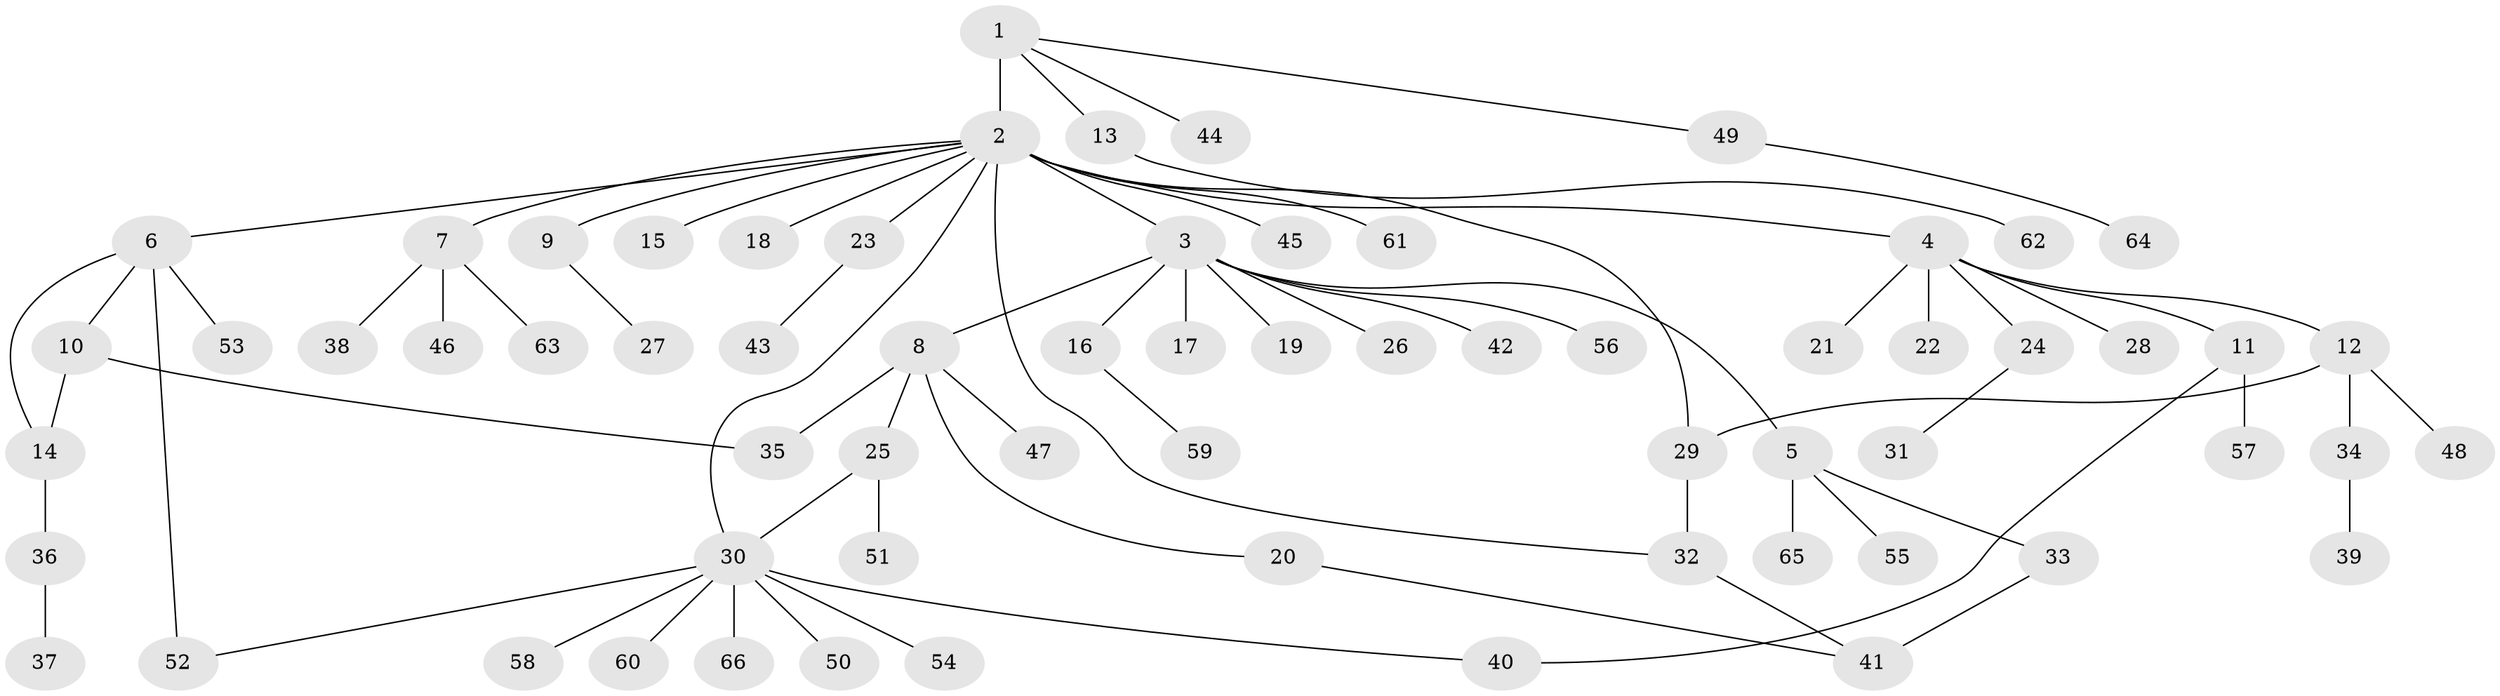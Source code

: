 // original degree distribution, {2: 0.19696969696969696, 34: 0.007575757575757576, 1: 0.6136363636363636, 10: 0.015151515151515152, 8: 0.007575757575757576, 5: 0.022727272727272728, 6: 0.007575757575757576, 7: 0.007575757575757576, 3: 0.05303030303030303, 4: 0.06818181818181818}
// Generated by graph-tools (version 1.1) at 2025/35/03/09/25 02:35:20]
// undirected, 66 vertices, 74 edges
graph export_dot {
graph [start="1"]
  node [color=gray90,style=filled];
  1;
  2;
  3;
  4;
  5;
  6;
  7;
  8;
  9;
  10;
  11;
  12;
  13;
  14;
  15;
  16;
  17;
  18;
  19;
  20;
  21;
  22;
  23;
  24;
  25;
  26;
  27;
  28;
  29;
  30;
  31;
  32;
  33;
  34;
  35;
  36;
  37;
  38;
  39;
  40;
  41;
  42;
  43;
  44;
  45;
  46;
  47;
  48;
  49;
  50;
  51;
  52;
  53;
  54;
  55;
  56;
  57;
  58;
  59;
  60;
  61;
  62;
  63;
  64;
  65;
  66;
  1 -- 2 [weight=20.0];
  1 -- 13 [weight=1.0];
  1 -- 44 [weight=1.0];
  1 -- 49 [weight=1.0];
  2 -- 3 [weight=1.0];
  2 -- 4 [weight=1.0];
  2 -- 6 [weight=1.0];
  2 -- 7 [weight=1.0];
  2 -- 9 [weight=1.0];
  2 -- 15 [weight=1.0];
  2 -- 18 [weight=1.0];
  2 -- 23 [weight=1.0];
  2 -- 29 [weight=1.0];
  2 -- 30 [weight=1.0];
  2 -- 32 [weight=1.0];
  2 -- 45 [weight=1.0];
  2 -- 61 [weight=1.0];
  3 -- 5 [weight=1.0];
  3 -- 8 [weight=1.0];
  3 -- 16 [weight=1.0];
  3 -- 17 [weight=1.0];
  3 -- 19 [weight=1.0];
  3 -- 26 [weight=1.0];
  3 -- 42 [weight=1.0];
  3 -- 56 [weight=1.0];
  4 -- 11 [weight=1.0];
  4 -- 12 [weight=1.0];
  4 -- 21 [weight=1.0];
  4 -- 22 [weight=1.0];
  4 -- 24 [weight=1.0];
  4 -- 28 [weight=1.0];
  5 -- 33 [weight=1.0];
  5 -- 55 [weight=1.0];
  5 -- 65 [weight=1.0];
  6 -- 10 [weight=1.0];
  6 -- 14 [weight=1.0];
  6 -- 52 [weight=1.0];
  6 -- 53 [weight=1.0];
  7 -- 38 [weight=1.0];
  7 -- 46 [weight=1.0];
  7 -- 63 [weight=1.0];
  8 -- 20 [weight=1.0];
  8 -- 25 [weight=1.0];
  8 -- 35 [weight=2.0];
  8 -- 47 [weight=1.0];
  9 -- 27 [weight=1.0];
  10 -- 14 [weight=1.0];
  10 -- 35 [weight=1.0];
  11 -- 40 [weight=1.0];
  11 -- 57 [weight=1.0];
  12 -- 29 [weight=1.0];
  12 -- 34 [weight=1.0];
  12 -- 48 [weight=1.0];
  13 -- 62 [weight=1.0];
  14 -- 36 [weight=1.0];
  16 -- 59 [weight=2.0];
  20 -- 41 [weight=1.0];
  23 -- 43 [weight=2.0];
  24 -- 31 [weight=2.0];
  25 -- 30 [weight=1.0];
  25 -- 51 [weight=1.0];
  29 -- 32 [weight=1.0];
  30 -- 40 [weight=1.0];
  30 -- 50 [weight=1.0];
  30 -- 52 [weight=1.0];
  30 -- 54 [weight=1.0];
  30 -- 58 [weight=1.0];
  30 -- 60 [weight=1.0];
  30 -- 66 [weight=1.0];
  32 -- 41 [weight=1.0];
  33 -- 41 [weight=2.0];
  34 -- 39 [weight=1.0];
  36 -- 37 [weight=2.0];
  49 -- 64 [weight=1.0];
}
